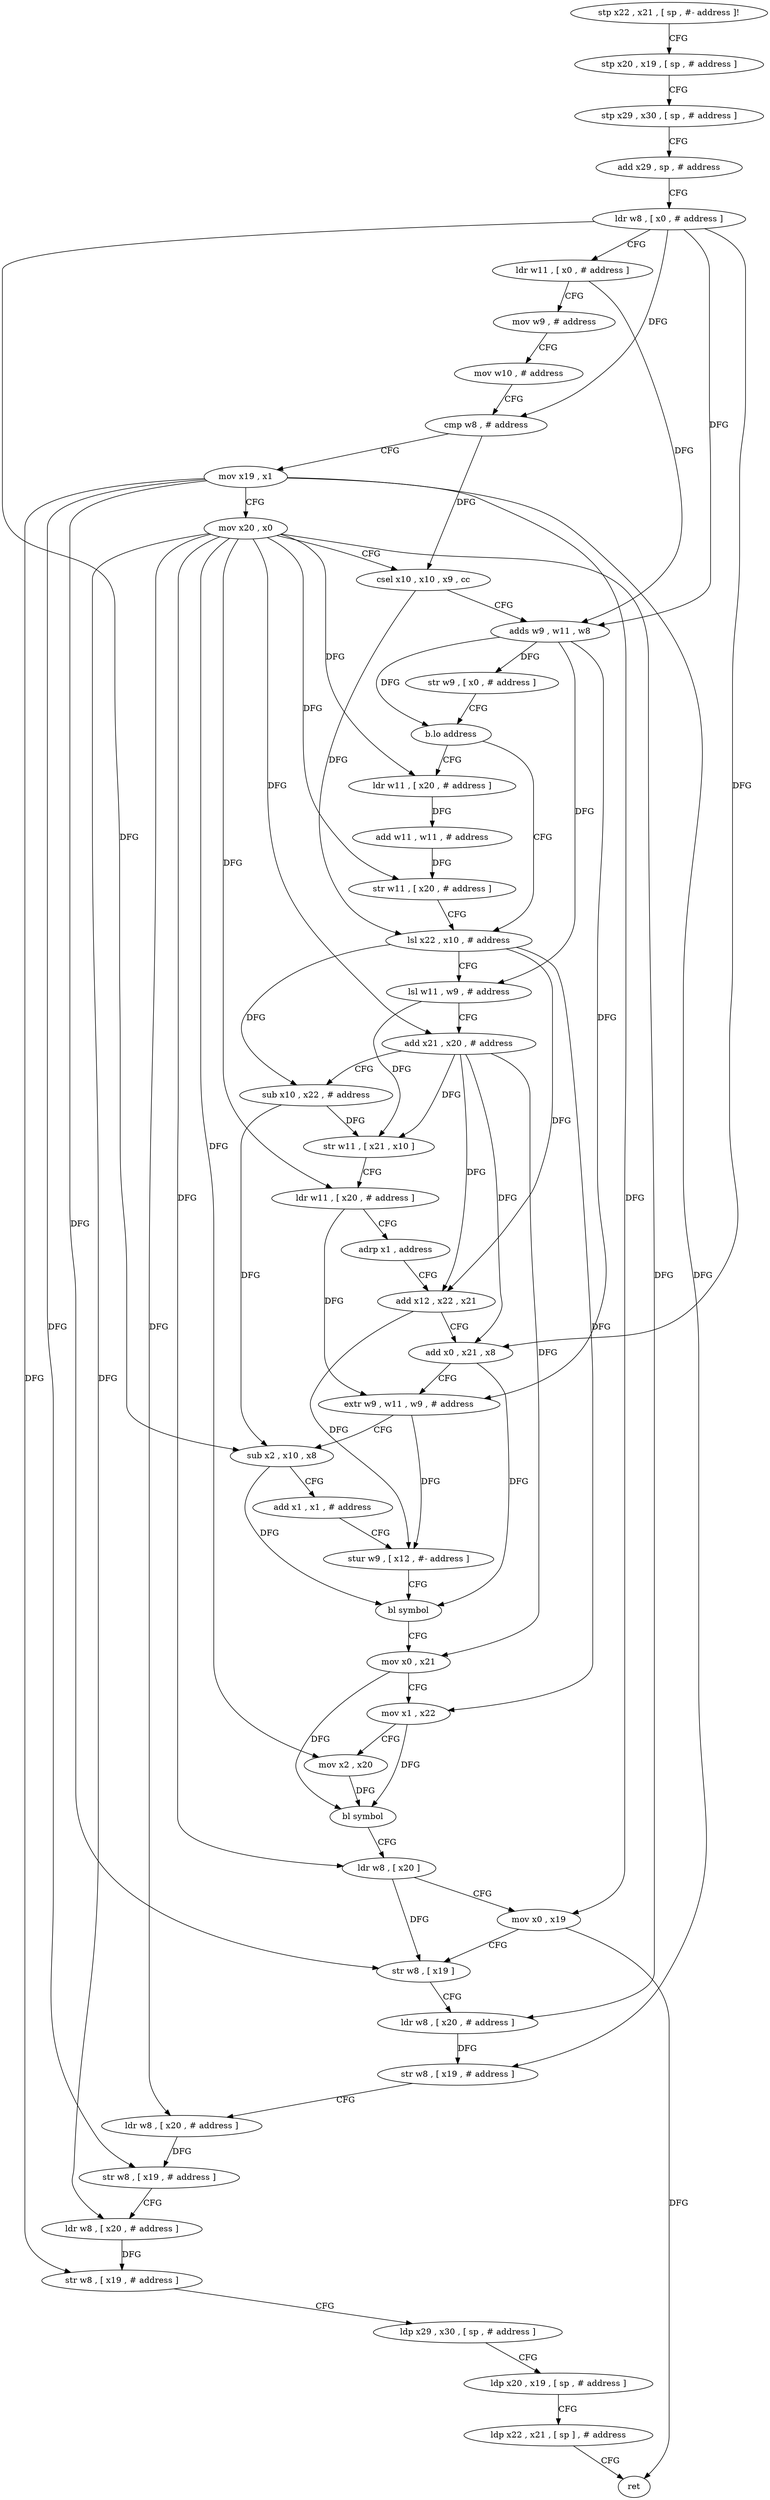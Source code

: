 digraph "func" {
"4220712" [label = "stp x22 , x21 , [ sp , #- address ]!" ]
"4220716" [label = "stp x20 , x19 , [ sp , # address ]" ]
"4220720" [label = "stp x29 , x30 , [ sp , # address ]" ]
"4220724" [label = "add x29 , sp , # address" ]
"4220728" [label = "ldr w8 , [ x0 , # address ]" ]
"4220732" [label = "ldr w11 , [ x0 , # address ]" ]
"4220736" [label = "mov w9 , # address" ]
"4220740" [label = "mov w10 , # address" ]
"4220744" [label = "cmp w8 , # address" ]
"4220748" [label = "mov x19 , x1" ]
"4220752" [label = "mov x20 , x0" ]
"4220756" [label = "csel x10 , x10 , x9 , cc" ]
"4220760" [label = "adds w9 , w11 , w8" ]
"4220764" [label = "str w9 , [ x0 , # address ]" ]
"4220768" [label = "b.lo address" ]
"4220784" [label = "lsl x22 , x10 , # address" ]
"4220772" [label = "ldr w11 , [ x20 , # address ]" ]
"4220788" [label = "lsl w11 , w9 , # address" ]
"4220792" [label = "add x21 , x20 , # address" ]
"4220796" [label = "sub x10 , x22 , # address" ]
"4220800" [label = "str w11 , [ x21 , x10 ]" ]
"4220804" [label = "ldr w11 , [ x20 , # address ]" ]
"4220808" [label = "adrp x1 , address" ]
"4220812" [label = "add x12 , x22 , x21" ]
"4220816" [label = "add x0 , x21 , x8" ]
"4220820" [label = "extr w9 , w11 , w9 , # address" ]
"4220824" [label = "sub x2 , x10 , x8" ]
"4220828" [label = "add x1 , x1 , # address" ]
"4220832" [label = "stur w9 , [ x12 , #- address ]" ]
"4220836" [label = "bl symbol" ]
"4220840" [label = "mov x0 , x21" ]
"4220844" [label = "mov x1 , x22" ]
"4220848" [label = "mov x2 , x20" ]
"4220852" [label = "bl symbol" ]
"4220856" [label = "ldr w8 , [ x20 ]" ]
"4220860" [label = "mov x0 , x19" ]
"4220864" [label = "str w8 , [ x19 ]" ]
"4220868" [label = "ldr w8 , [ x20 , # address ]" ]
"4220872" [label = "str w8 , [ x19 , # address ]" ]
"4220876" [label = "ldr w8 , [ x20 , # address ]" ]
"4220880" [label = "str w8 , [ x19 , # address ]" ]
"4220884" [label = "ldr w8 , [ x20 , # address ]" ]
"4220888" [label = "str w8 , [ x19 , # address ]" ]
"4220892" [label = "ldp x29 , x30 , [ sp , # address ]" ]
"4220896" [label = "ldp x20 , x19 , [ sp , # address ]" ]
"4220900" [label = "ldp x22 , x21 , [ sp ] , # address" ]
"4220904" [label = "ret" ]
"4220776" [label = "add w11 , w11 , # address" ]
"4220780" [label = "str w11 , [ x20 , # address ]" ]
"4220712" -> "4220716" [ label = "CFG" ]
"4220716" -> "4220720" [ label = "CFG" ]
"4220720" -> "4220724" [ label = "CFG" ]
"4220724" -> "4220728" [ label = "CFG" ]
"4220728" -> "4220732" [ label = "CFG" ]
"4220728" -> "4220744" [ label = "DFG" ]
"4220728" -> "4220760" [ label = "DFG" ]
"4220728" -> "4220816" [ label = "DFG" ]
"4220728" -> "4220824" [ label = "DFG" ]
"4220732" -> "4220736" [ label = "CFG" ]
"4220732" -> "4220760" [ label = "DFG" ]
"4220736" -> "4220740" [ label = "CFG" ]
"4220740" -> "4220744" [ label = "CFG" ]
"4220744" -> "4220748" [ label = "CFG" ]
"4220744" -> "4220756" [ label = "DFG" ]
"4220748" -> "4220752" [ label = "CFG" ]
"4220748" -> "4220860" [ label = "DFG" ]
"4220748" -> "4220864" [ label = "DFG" ]
"4220748" -> "4220872" [ label = "DFG" ]
"4220748" -> "4220880" [ label = "DFG" ]
"4220748" -> "4220888" [ label = "DFG" ]
"4220752" -> "4220756" [ label = "CFG" ]
"4220752" -> "4220792" [ label = "DFG" ]
"4220752" -> "4220804" [ label = "DFG" ]
"4220752" -> "4220848" [ label = "DFG" ]
"4220752" -> "4220856" [ label = "DFG" ]
"4220752" -> "4220868" [ label = "DFG" ]
"4220752" -> "4220876" [ label = "DFG" ]
"4220752" -> "4220884" [ label = "DFG" ]
"4220752" -> "4220772" [ label = "DFG" ]
"4220752" -> "4220780" [ label = "DFG" ]
"4220756" -> "4220760" [ label = "CFG" ]
"4220756" -> "4220784" [ label = "DFG" ]
"4220760" -> "4220764" [ label = "DFG" ]
"4220760" -> "4220788" [ label = "DFG" ]
"4220760" -> "4220820" [ label = "DFG" ]
"4220760" -> "4220768" [ label = "DFG" ]
"4220764" -> "4220768" [ label = "CFG" ]
"4220768" -> "4220784" [ label = "CFG" ]
"4220768" -> "4220772" [ label = "CFG" ]
"4220784" -> "4220788" [ label = "CFG" ]
"4220784" -> "4220796" [ label = "DFG" ]
"4220784" -> "4220812" [ label = "DFG" ]
"4220784" -> "4220844" [ label = "DFG" ]
"4220772" -> "4220776" [ label = "DFG" ]
"4220788" -> "4220792" [ label = "CFG" ]
"4220788" -> "4220800" [ label = "DFG" ]
"4220792" -> "4220796" [ label = "CFG" ]
"4220792" -> "4220800" [ label = "DFG" ]
"4220792" -> "4220812" [ label = "DFG" ]
"4220792" -> "4220816" [ label = "DFG" ]
"4220792" -> "4220840" [ label = "DFG" ]
"4220796" -> "4220800" [ label = "DFG" ]
"4220796" -> "4220824" [ label = "DFG" ]
"4220800" -> "4220804" [ label = "CFG" ]
"4220804" -> "4220808" [ label = "CFG" ]
"4220804" -> "4220820" [ label = "DFG" ]
"4220808" -> "4220812" [ label = "CFG" ]
"4220812" -> "4220816" [ label = "CFG" ]
"4220812" -> "4220832" [ label = "DFG" ]
"4220816" -> "4220820" [ label = "CFG" ]
"4220816" -> "4220836" [ label = "DFG" ]
"4220820" -> "4220824" [ label = "CFG" ]
"4220820" -> "4220832" [ label = "DFG" ]
"4220824" -> "4220828" [ label = "CFG" ]
"4220824" -> "4220836" [ label = "DFG" ]
"4220828" -> "4220832" [ label = "CFG" ]
"4220832" -> "4220836" [ label = "CFG" ]
"4220836" -> "4220840" [ label = "CFG" ]
"4220840" -> "4220844" [ label = "CFG" ]
"4220840" -> "4220852" [ label = "DFG" ]
"4220844" -> "4220848" [ label = "CFG" ]
"4220844" -> "4220852" [ label = "DFG" ]
"4220848" -> "4220852" [ label = "DFG" ]
"4220852" -> "4220856" [ label = "CFG" ]
"4220856" -> "4220860" [ label = "CFG" ]
"4220856" -> "4220864" [ label = "DFG" ]
"4220860" -> "4220864" [ label = "CFG" ]
"4220860" -> "4220904" [ label = "DFG" ]
"4220864" -> "4220868" [ label = "CFG" ]
"4220868" -> "4220872" [ label = "DFG" ]
"4220872" -> "4220876" [ label = "CFG" ]
"4220876" -> "4220880" [ label = "DFG" ]
"4220880" -> "4220884" [ label = "CFG" ]
"4220884" -> "4220888" [ label = "DFG" ]
"4220888" -> "4220892" [ label = "CFG" ]
"4220892" -> "4220896" [ label = "CFG" ]
"4220896" -> "4220900" [ label = "CFG" ]
"4220900" -> "4220904" [ label = "CFG" ]
"4220776" -> "4220780" [ label = "DFG" ]
"4220780" -> "4220784" [ label = "CFG" ]
}
